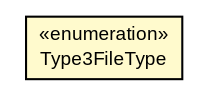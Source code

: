 #!/usr/local/bin/dot
#
# Class diagram 
# Generated by UMLGraph version R5_7_2-3-gee82a7 (http://www.umlgraph.org/)
#

digraph G {
	edge [fontname="arial",fontsize=10,labelfontname="arial",labelfontsize=10];
	node [fontname="arial",fontsize=10,shape=plaintext];
	nodesep=0.25;
	ranksep=0.5;
	// com.st.st25sdk.type3.Type3Tag.Type3FileType
	c56063 [label=<<table title="com.st.st25sdk.type3.Type3Tag.Type3FileType" border="0" cellborder="1" cellspacing="0" cellpadding="2" port="p" bgcolor="lemonChiffon" href="./Type3Tag.Type3FileType.html">
		<tr><td><table border="0" cellspacing="0" cellpadding="1">
<tr><td align="center" balign="center"> &#171;enumeration&#187; </td></tr>
<tr><td align="center" balign="center"> Type3FileType </td></tr>
		</table></td></tr>
		</table>>, URL="./Type3Tag.Type3FileType.html", fontname="arial", fontcolor="black", fontsize=9.0];
}

